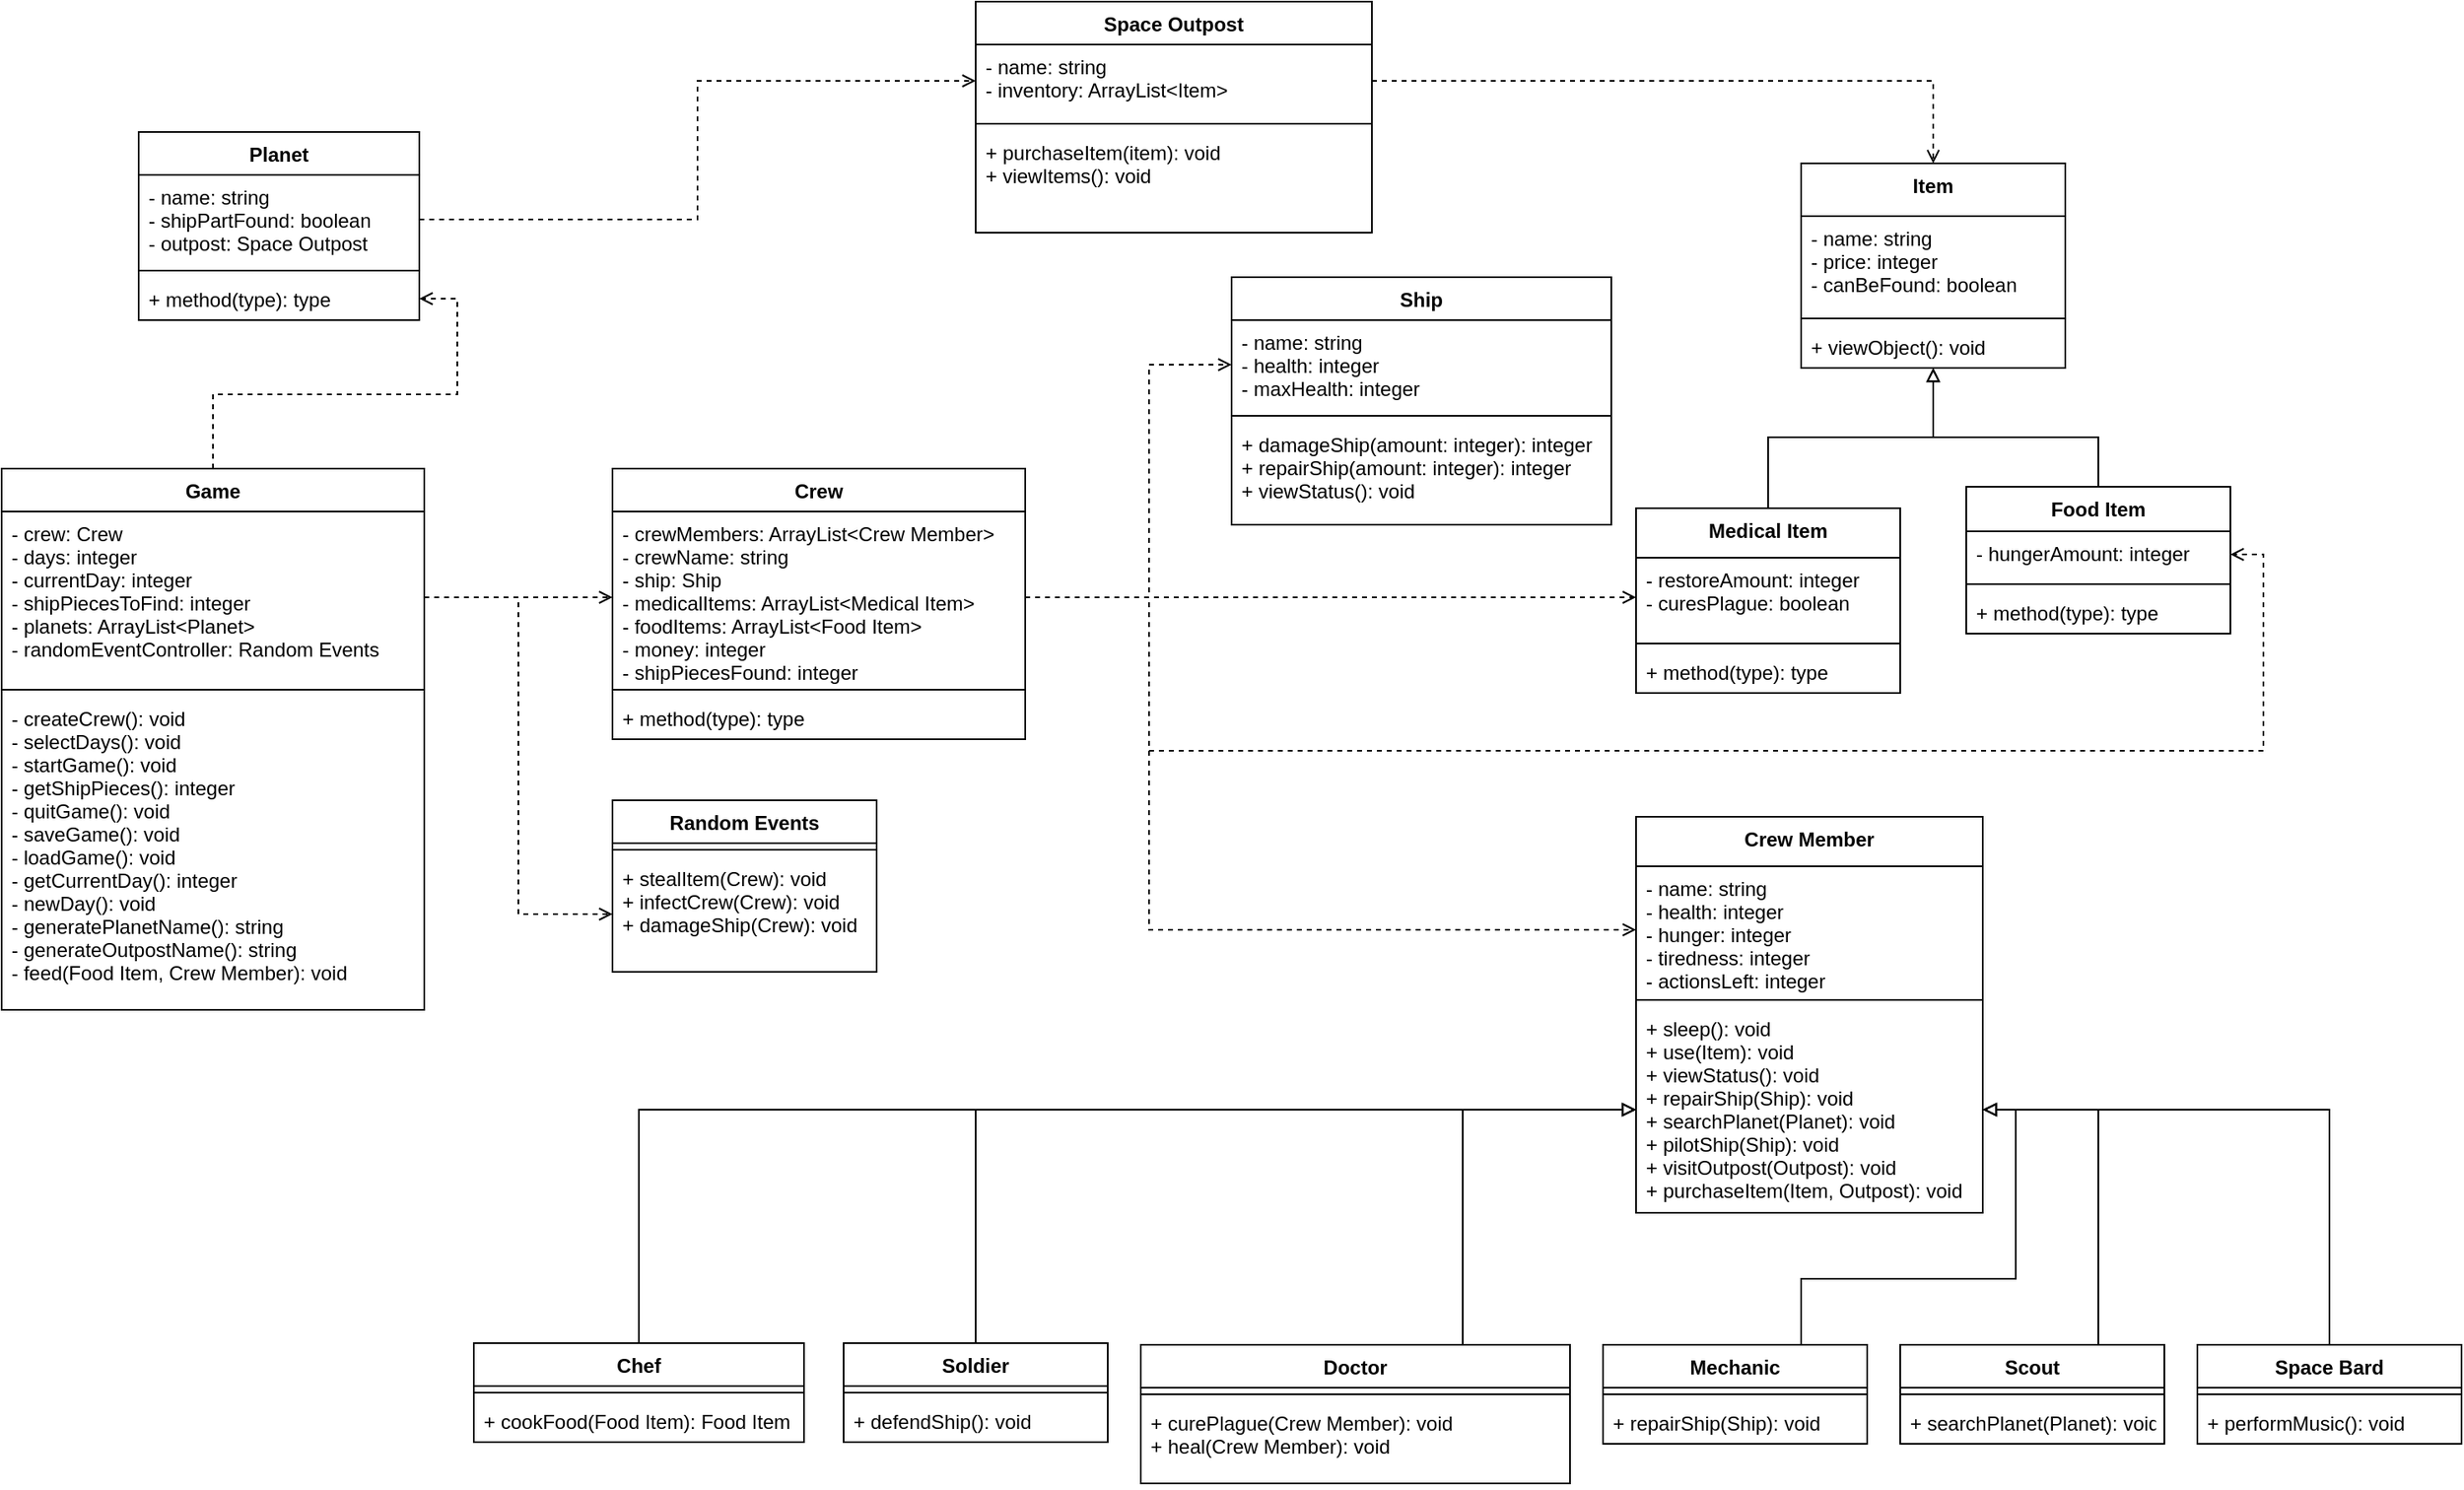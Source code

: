 <mxfile version="10.6.3" type="device"><diagram id="2StR9h0MRBMjdMoF_iBQ" name="Page-1"><mxGraphModel dx="2221" dy="764" grid="1" gridSize="10" guides="1" tooltips="1" connect="1" arrows="1" fold="1" page="1" pageScale="1" pageWidth="827" pageHeight="1169" math="0" shadow="0"><root><mxCell id="0"/><mxCell id="1" parent="0"/><mxCell id="E8ebbkXCCSyr-6D92Bhc-1" value="Crew Member&#10;" style="swimlane;fontStyle=1;align=center;verticalAlign=top;childLayout=stackLayout;horizontal=1;startSize=30;horizontalStack=0;resizeParent=1;resizeParentMax=0;resizeLast=0;collapsible=1;marginBottom=0;" parent="1" vertex="1"><mxGeometry x="255" y="605" width="210" height="240" as="geometry"><mxRectangle x="120" y="79" width="190" height="43" as="alternateBounds"/></mxGeometry></mxCell><mxCell id="E8ebbkXCCSyr-6D92Bhc-2" value="- name: string&#10;- health: integer&#10;- hunger: integer&#10;- tiredness: integer&#10;- actionsLeft: integer" style="text;strokeColor=none;fillColor=none;align=left;verticalAlign=top;spacingLeft=4;spacingRight=4;overflow=hidden;rotatable=0;points=[[0,0.5],[1,0.5]];portConstraint=eastwest;" parent="E8ebbkXCCSyr-6D92Bhc-1" vertex="1"><mxGeometry y="30" width="210" height="77" as="geometry"/></mxCell><mxCell id="E8ebbkXCCSyr-6D92Bhc-3" value="" style="line;strokeWidth=1;fillColor=none;align=left;verticalAlign=middle;spacingTop=-1;spacingLeft=3;spacingRight=3;rotatable=0;labelPosition=right;points=[];portConstraint=eastwest;" parent="E8ebbkXCCSyr-6D92Bhc-1" vertex="1"><mxGeometry y="107" width="210" height="8" as="geometry"/></mxCell><mxCell id="E8ebbkXCCSyr-6D92Bhc-4" value="+ sleep(): void&#10;+ use(Item): void&#10;+ viewStatus(): void&#10;+ repairShip(Ship): void&#10;+ searchPlanet(Planet): void&#10;+ pilotShip(Ship): void&#10;+ visitOutpost(Outpost): void&#10;+ purchaseItem(Item, Outpost): void" style="text;strokeColor=none;fillColor=none;align=left;verticalAlign=top;spacingLeft=4;spacingRight=4;overflow=hidden;rotatable=0;points=[[0,0.5],[1,0.5]];portConstraint=eastwest;" parent="E8ebbkXCCSyr-6D92Bhc-1" vertex="1"><mxGeometry y="115" width="210" height="125" as="geometry"/></mxCell><mxCell id="BgMwIDHFFQv-ilTuWkHt-13" style="edgeStyle=orthogonalEdgeStyle;rounded=0;orthogonalLoop=1;jettySize=auto;html=1;exitX=0.5;exitY=0;exitDx=0;exitDy=0;entryX=0.5;entryY=1;entryDx=0;entryDy=0;endArrow=block;endFill=0;" parent="1" source="BgMwIDHFFQv-ilTuWkHt-1" target="BgMwIDHFFQv-ilTuWkHt-9" edge="1"><mxGeometry relative="1" as="geometry"><Array as="points"><mxPoint x="335" y="375"/><mxPoint x="435" y="375"/></Array></mxGeometry></mxCell><mxCell id="BgMwIDHFFQv-ilTuWkHt-1" value="Medical Item&#10;" style="swimlane;fontStyle=1;align=center;verticalAlign=top;childLayout=stackLayout;horizontal=1;startSize=30;horizontalStack=0;resizeParent=1;resizeParentMax=0;resizeLast=0;collapsible=1;marginBottom=0;" parent="1" vertex="1"><mxGeometry x="255" y="418" width="160" height="112" as="geometry"/></mxCell><mxCell id="BgMwIDHFFQv-ilTuWkHt-2" value="- restoreAmount: integer&#10;- curesPlague: boolean&#10;" style="text;strokeColor=none;fillColor=none;align=left;verticalAlign=top;spacingLeft=4;spacingRight=4;overflow=hidden;rotatable=0;points=[[0,0.5],[1,0.5]];portConstraint=eastwest;" parent="BgMwIDHFFQv-ilTuWkHt-1" vertex="1"><mxGeometry y="30" width="160" height="48" as="geometry"/></mxCell><mxCell id="BgMwIDHFFQv-ilTuWkHt-3" value="" style="line;strokeWidth=1;fillColor=none;align=left;verticalAlign=middle;spacingTop=-1;spacingLeft=3;spacingRight=3;rotatable=0;labelPosition=right;points=[];portConstraint=eastwest;" parent="BgMwIDHFFQv-ilTuWkHt-1" vertex="1"><mxGeometry y="78" width="160" height="8" as="geometry"/></mxCell><mxCell id="BgMwIDHFFQv-ilTuWkHt-4" value="+ method(type): type" style="text;strokeColor=none;fillColor=none;align=left;verticalAlign=top;spacingLeft=4;spacingRight=4;overflow=hidden;rotatable=0;points=[[0,0.5],[1,0.5]];portConstraint=eastwest;" parent="BgMwIDHFFQv-ilTuWkHt-1" vertex="1"><mxGeometry y="86" width="160" height="26" as="geometry"/></mxCell><mxCell id="BgMwIDHFFQv-ilTuWkHt-14" style="edgeStyle=orthogonalEdgeStyle;rounded=0;orthogonalLoop=1;jettySize=auto;html=1;exitX=0.5;exitY=0;exitDx=0;exitDy=0;entryX=0.5;entryY=1;entryDx=0;entryDy=0;endArrow=block;endFill=0;" parent="1" source="BgMwIDHFFQv-ilTuWkHt-5" target="BgMwIDHFFQv-ilTuWkHt-9" edge="1"><mxGeometry relative="1" as="geometry"><Array as="points"><mxPoint x="535" y="375"/><mxPoint x="435" y="375"/></Array></mxGeometry></mxCell><mxCell id="BgMwIDHFFQv-ilTuWkHt-5" value="Food Item&#10;" style="swimlane;fontStyle=1;align=center;verticalAlign=top;childLayout=stackLayout;horizontal=1;startSize=27;horizontalStack=0;resizeParent=1;resizeParentMax=0;resizeLast=0;collapsible=1;marginBottom=0;" parent="1" vertex="1"><mxGeometry x="455" y="405" width="160" height="89" as="geometry"/></mxCell><mxCell id="BgMwIDHFFQv-ilTuWkHt-6" value="- hungerAmount: integer&#10;" style="text;strokeColor=none;fillColor=none;align=left;verticalAlign=top;spacingLeft=4;spacingRight=4;overflow=hidden;rotatable=0;points=[[0,0.5],[1,0.5]];portConstraint=eastwest;" parent="BgMwIDHFFQv-ilTuWkHt-5" vertex="1"><mxGeometry y="27" width="160" height="28" as="geometry"/></mxCell><mxCell id="BgMwIDHFFQv-ilTuWkHt-7" value="" style="line;strokeWidth=1;fillColor=none;align=left;verticalAlign=middle;spacingTop=-1;spacingLeft=3;spacingRight=3;rotatable=0;labelPosition=right;points=[];portConstraint=eastwest;" parent="BgMwIDHFFQv-ilTuWkHt-5" vertex="1"><mxGeometry y="55" width="160" height="8" as="geometry"/></mxCell><mxCell id="BgMwIDHFFQv-ilTuWkHt-8" value="+ method(type): type" style="text;strokeColor=none;fillColor=none;align=left;verticalAlign=top;spacingLeft=4;spacingRight=4;overflow=hidden;rotatable=0;points=[[0,0.5],[1,0.5]];portConstraint=eastwest;" parent="BgMwIDHFFQv-ilTuWkHt-5" vertex="1"><mxGeometry y="63" width="160" height="26" as="geometry"/></mxCell><mxCell id="BgMwIDHFFQv-ilTuWkHt-9" value="Item&#10;" style="swimlane;fontStyle=1;align=center;verticalAlign=top;childLayout=stackLayout;horizontal=1;startSize=32;horizontalStack=0;resizeParent=1;resizeParentMax=0;resizeLast=0;collapsible=1;marginBottom=0;" parent="1" vertex="1"><mxGeometry x="355" y="209" width="160" height="124" as="geometry"/></mxCell><mxCell id="BgMwIDHFFQv-ilTuWkHt-10" value="- name: string&#10;- price: integer&#10;- canBeFound: boolean" style="text;strokeColor=none;fillColor=none;align=left;verticalAlign=top;spacingLeft=4;spacingRight=4;overflow=hidden;rotatable=0;points=[[0,0.5],[1,0.5]];portConstraint=eastwest;" parent="BgMwIDHFFQv-ilTuWkHt-9" vertex="1"><mxGeometry y="32" width="160" height="58" as="geometry"/></mxCell><mxCell id="BgMwIDHFFQv-ilTuWkHt-11" value="" style="line;strokeWidth=1;fillColor=none;align=left;verticalAlign=middle;spacingTop=-1;spacingLeft=3;spacingRight=3;rotatable=0;labelPosition=right;points=[];portConstraint=eastwest;" parent="BgMwIDHFFQv-ilTuWkHt-9" vertex="1"><mxGeometry y="90" width="160" height="8" as="geometry"/></mxCell><mxCell id="BgMwIDHFFQv-ilTuWkHt-12" value="+ viewObject(): void" style="text;strokeColor=none;fillColor=none;align=left;verticalAlign=top;spacingLeft=4;spacingRight=4;overflow=hidden;rotatable=0;points=[[0,0.5],[1,0.5]];portConstraint=eastwest;" parent="BgMwIDHFFQv-ilTuWkHt-9" vertex="1"><mxGeometry y="98" width="160" height="26" as="geometry"/></mxCell><mxCell id="SayX3K-5j_WxYkJ4BkGJ-2" value="Crew&#10;" style="swimlane;fontStyle=1;align=center;verticalAlign=top;childLayout=stackLayout;horizontal=1;startSize=26;horizontalStack=0;resizeParent=1;resizeParentMax=0;resizeLast=0;collapsible=1;marginBottom=0;" parent="1" vertex="1"><mxGeometry x="-365" y="394" width="250" height="164" as="geometry"/></mxCell><mxCell id="SayX3K-5j_WxYkJ4BkGJ-3" value="- crewMembers: ArrayList&lt;Crew Member&gt;&#10;- crewName: string&#10;- ship: Ship&#10;- medicalItems: ArrayList&lt;Medical Item&gt;&#10;- foodItems: ArrayList&lt;Food Item&gt;&#10;- money: integer&#10;- shipPiecesFound: integer&#10;" style="text;strokeColor=none;fillColor=none;align=left;verticalAlign=top;spacingLeft=4;spacingRight=4;overflow=hidden;rotatable=0;points=[[0,0.5],[1,0.5]];portConstraint=eastwest;" parent="SayX3K-5j_WxYkJ4BkGJ-2" vertex="1"><mxGeometry y="26" width="250" height="104" as="geometry"/></mxCell><mxCell id="SayX3K-5j_WxYkJ4BkGJ-4" value="" style="line;strokeWidth=1;fillColor=none;align=left;verticalAlign=middle;spacingTop=-1;spacingLeft=3;spacingRight=3;rotatable=0;labelPosition=right;points=[];portConstraint=eastwest;" parent="SayX3K-5j_WxYkJ4BkGJ-2" vertex="1"><mxGeometry y="130" width="250" height="8" as="geometry"/></mxCell><mxCell id="SayX3K-5j_WxYkJ4BkGJ-5" value="+ method(type): type" style="text;strokeColor=none;fillColor=none;align=left;verticalAlign=top;spacingLeft=4;spacingRight=4;overflow=hidden;rotatable=0;points=[[0,0.5],[1,0.5]];portConstraint=eastwest;" parent="SayX3K-5j_WxYkJ4BkGJ-2" vertex="1"><mxGeometry y="138" width="250" height="26" as="geometry"/></mxCell><mxCell id="SayX3K-5j_WxYkJ4BkGJ-14" value="Random Events" style="swimlane;fontStyle=1;align=center;verticalAlign=top;childLayout=stackLayout;horizontal=1;startSize=26;horizontalStack=0;resizeParent=1;resizeParentMax=0;resizeLast=0;collapsible=1;marginBottom=0;" parent="1" vertex="1"><mxGeometry x="-365" y="595" width="160" height="104" as="geometry"/></mxCell><mxCell id="SayX3K-5j_WxYkJ4BkGJ-16" value="" style="line;strokeWidth=1;fillColor=none;align=left;verticalAlign=middle;spacingTop=-1;spacingLeft=3;spacingRight=3;rotatable=0;labelPosition=right;points=[];portConstraint=eastwest;" parent="SayX3K-5j_WxYkJ4BkGJ-14" vertex="1"><mxGeometry y="26" width="160" height="8" as="geometry"/></mxCell><mxCell id="SayX3K-5j_WxYkJ4BkGJ-17" value="+ stealItem(Crew): void&#10;+ infectCrew(Crew): void&#10;+ damageShip(Crew): void" style="text;strokeColor=none;fillColor=none;align=left;verticalAlign=top;spacingLeft=4;spacingRight=4;overflow=hidden;rotatable=0;points=[[0,0.5],[1,0.5]];portConstraint=eastwest;" parent="SayX3K-5j_WxYkJ4BkGJ-14" vertex="1"><mxGeometry y="34" width="160" height="70" as="geometry"/></mxCell><mxCell id="SayX3K-5j_WxYkJ4BkGJ-19" value="Planet" style="swimlane;fontStyle=1;align=center;verticalAlign=top;childLayout=stackLayout;horizontal=1;startSize=26;horizontalStack=0;resizeParent=1;resizeParentMax=0;resizeLast=0;collapsible=1;marginBottom=0;" parent="1" vertex="1"><mxGeometry x="-652" y="190" width="170" height="114" as="geometry"/></mxCell><mxCell id="SayX3K-5j_WxYkJ4BkGJ-20" value="- name: string&#10;- shipPartFound: boolean&#10;- outpost: Space Outpost" style="text;strokeColor=none;fillColor=none;align=left;verticalAlign=top;spacingLeft=4;spacingRight=4;overflow=hidden;rotatable=0;points=[[0,0.5],[1,0.5]];portConstraint=eastwest;" parent="SayX3K-5j_WxYkJ4BkGJ-19" vertex="1"><mxGeometry y="26" width="170" height="54" as="geometry"/></mxCell><mxCell id="SayX3K-5j_WxYkJ4BkGJ-21" value="" style="line;strokeWidth=1;fillColor=none;align=left;verticalAlign=middle;spacingTop=-1;spacingLeft=3;spacingRight=3;rotatable=0;labelPosition=right;points=[];portConstraint=eastwest;" parent="SayX3K-5j_WxYkJ4BkGJ-19" vertex="1"><mxGeometry y="80" width="170" height="8" as="geometry"/></mxCell><mxCell id="SayX3K-5j_WxYkJ4BkGJ-22" value="+ method(type): type" style="text;strokeColor=none;fillColor=none;align=left;verticalAlign=top;spacingLeft=4;spacingRight=4;overflow=hidden;rotatable=0;points=[[0,0.5],[1,0.5]];portConstraint=eastwest;" parent="SayX3K-5j_WxYkJ4BkGJ-19" vertex="1"><mxGeometry y="88" width="170" height="26" as="geometry"/></mxCell><mxCell id="SayX3K-5j_WxYkJ4BkGJ-38" style="edgeStyle=orthogonalEdgeStyle;rounded=0;orthogonalLoop=1;jettySize=auto;html=1;exitX=0.5;exitY=0;exitDx=0;exitDy=0;entryX=1;entryY=0.5;entryDx=0;entryDy=0;dashed=1;endArrow=open;endFill=0;" parent="1" source="SayX3K-5j_WxYkJ4BkGJ-23" target="SayX3K-5j_WxYkJ4BkGJ-22" edge="1"><mxGeometry relative="1" as="geometry"/></mxCell><mxCell id="SayX3K-5j_WxYkJ4BkGJ-23" value="Game" style="swimlane;fontStyle=1;align=center;verticalAlign=top;childLayout=stackLayout;horizontal=1;startSize=26;horizontalStack=0;resizeParent=1;resizeParentMax=0;resizeLast=0;collapsible=1;marginBottom=0;" parent="1" vertex="1"><mxGeometry x="-735" y="394" width="256" height="328" as="geometry"/></mxCell><mxCell id="SayX3K-5j_WxYkJ4BkGJ-24" value="- crew: Crew&#10;- days: integer&#10;- currentDay: integer&#10;- shipPiecesToFind: integer&#10;- planets: ArrayList&lt;Planet&gt;&#10;- randomEventController: Random Events" style="text;strokeColor=none;fillColor=none;align=left;verticalAlign=top;spacingLeft=4;spacingRight=4;overflow=hidden;rotatable=0;points=[[0,0.5],[1,0.5]];portConstraint=eastwest;" parent="SayX3K-5j_WxYkJ4BkGJ-23" vertex="1"><mxGeometry y="26" width="256" height="104" as="geometry"/></mxCell><mxCell id="SayX3K-5j_WxYkJ4BkGJ-25" value="" style="line;strokeWidth=1;fillColor=none;align=left;verticalAlign=middle;spacingTop=-1;spacingLeft=3;spacingRight=3;rotatable=0;labelPosition=right;points=[];portConstraint=eastwest;" parent="SayX3K-5j_WxYkJ4BkGJ-23" vertex="1"><mxGeometry y="130" width="256" height="8" as="geometry"/></mxCell><mxCell id="SayX3K-5j_WxYkJ4BkGJ-26" value="- createCrew(): void&#10;- selectDays(): void&#10;- startGame(): void&#10;- getShipPieces(): integer&#10;- quitGame(): void&#10;- saveGame(): void&#10;- loadGame(): void&#10;- getCurrentDay(): integer&#10;- newDay(): void&#10;- generatePlanetName(): string&#10;- generateOutpostName(): string&#10;- feed(Food Item, Crew Member): void" style="text;strokeColor=none;fillColor=none;align=left;verticalAlign=top;spacingLeft=4;spacingRight=4;overflow=hidden;rotatable=0;points=[[0,0.5],[1,0.5]];portConstraint=eastwest;" parent="SayX3K-5j_WxYkJ4BkGJ-23" vertex="1"><mxGeometry y="138" width="256" height="190" as="geometry"/></mxCell><mxCell id="SayX3K-5j_WxYkJ4BkGJ-27" style="edgeStyle=orthogonalEdgeStyle;rounded=0;orthogonalLoop=1;jettySize=auto;html=1;exitX=1;exitY=0.5;exitDx=0;exitDy=0;dashed=1;endArrow=open;endFill=0;" parent="1" source="SayX3K-5j_WxYkJ4BkGJ-24" target="SayX3K-5j_WxYkJ4BkGJ-3" edge="1"><mxGeometry relative="1" as="geometry"/></mxCell><mxCell id="SayX3K-5j_WxYkJ4BkGJ-29" value="Space Outpost" style="swimlane;fontStyle=1;align=center;verticalAlign=top;childLayout=stackLayout;horizontal=1;startSize=26;horizontalStack=0;resizeParent=1;resizeParentMax=0;resizeLast=0;collapsible=1;marginBottom=0;" parent="1" vertex="1"><mxGeometry x="-145" y="111" width="240" height="140" as="geometry"/></mxCell><mxCell id="SayX3K-5j_WxYkJ4BkGJ-30" value="- name: string&#10;- inventory: ArrayList&lt;Item&gt;&#10;" style="text;strokeColor=none;fillColor=none;align=left;verticalAlign=top;spacingLeft=4;spacingRight=4;overflow=hidden;rotatable=0;points=[[0,0.5],[1,0.5]];portConstraint=eastwest;" parent="SayX3K-5j_WxYkJ4BkGJ-29" vertex="1"><mxGeometry y="26" width="240" height="44" as="geometry"/></mxCell><mxCell id="SayX3K-5j_WxYkJ4BkGJ-31" value="" style="line;strokeWidth=1;fillColor=none;align=left;verticalAlign=middle;spacingTop=-1;spacingLeft=3;spacingRight=3;rotatable=0;labelPosition=right;points=[];portConstraint=eastwest;" parent="SayX3K-5j_WxYkJ4BkGJ-29" vertex="1"><mxGeometry y="70" width="240" height="8" as="geometry"/></mxCell><mxCell id="SayX3K-5j_WxYkJ4BkGJ-32" value="+ purchaseItem(item): void&#10;+ viewItems(): void&#10;" style="text;strokeColor=none;fillColor=none;align=left;verticalAlign=top;spacingLeft=4;spacingRight=4;overflow=hidden;rotatable=0;points=[[0,0.5],[1,0.5]];portConstraint=eastwest;" parent="SayX3K-5j_WxYkJ4BkGJ-29" vertex="1"><mxGeometry y="78" width="240" height="62" as="geometry"/></mxCell><mxCell id="SayX3K-5j_WxYkJ4BkGJ-33" style="edgeStyle=orthogonalEdgeStyle;rounded=0;orthogonalLoop=1;jettySize=auto;html=1;exitX=1;exitY=0.5;exitDx=0;exitDy=0;entryX=0.5;entryY=0;entryDx=0;entryDy=0;dashed=1;endArrow=open;endFill=0;" parent="1" source="SayX3K-5j_WxYkJ4BkGJ-30" target="BgMwIDHFFQv-ilTuWkHt-9" edge="1"><mxGeometry relative="1" as="geometry"/></mxCell><mxCell id="SayX3K-5j_WxYkJ4BkGJ-40" style="edgeStyle=orthogonalEdgeStyle;rounded=0;orthogonalLoop=1;jettySize=auto;html=1;exitX=1;exitY=0.5;exitDx=0;exitDy=0;entryX=0;entryY=0.5;entryDx=0;entryDy=0;dashed=1;endArrow=open;endFill=0;" parent="1" source="SayX3K-5j_WxYkJ4BkGJ-3" target="BgMwIDHFFQv-ilTuWkHt-2" edge="1"><mxGeometry relative="1" as="geometry"/></mxCell><mxCell id="SayX3K-5j_WxYkJ4BkGJ-46" style="edgeStyle=orthogonalEdgeStyle;rounded=0;orthogonalLoop=1;jettySize=auto;html=1;exitX=1;exitY=0.5;exitDx=0;exitDy=0;entryX=1;entryY=0.5;entryDx=0;entryDy=0;dashed=1;endArrow=open;endFill=0;" parent="1" source="SayX3K-5j_WxYkJ4BkGJ-3" target="BgMwIDHFFQv-ilTuWkHt-6" edge="1"><mxGeometry relative="1" as="geometry"><Array as="points"><mxPoint x="-40" y="472"/><mxPoint x="-40" y="565"/><mxPoint x="635" y="565"/><mxPoint x="635" y="446"/></Array></mxGeometry></mxCell><mxCell id="SayX3K-5j_WxYkJ4BkGJ-50" style="edgeStyle=orthogonalEdgeStyle;rounded=0;orthogonalLoop=1;jettySize=auto;html=1;exitX=1;exitY=0.5;exitDx=0;exitDy=0;entryX=0;entryY=0.5;entryDx=0;entryDy=0;dashed=1;endArrow=open;endFill=0;" parent="1" source="SayX3K-5j_WxYkJ4BkGJ-3" target="E8ebbkXCCSyr-6D92Bhc-2" edge="1"><mxGeometry relative="1" as="geometry"><Array as="points"><mxPoint x="-40" y="472"/><mxPoint x="-40" y="674"/></Array></mxGeometry></mxCell><mxCell id="SayX3K-5j_WxYkJ4BkGJ-84" style="edgeStyle=orthogonalEdgeStyle;rounded=0;orthogonalLoop=1;jettySize=auto;html=1;exitX=0.75;exitY=0;exitDx=0;exitDy=0;entryX=0;entryY=0.5;entryDx=0;entryDy=0;endArrow=block;endFill=0;" parent="1" source="SayX3K-5j_WxYkJ4BkGJ-51" target="E8ebbkXCCSyr-6D92Bhc-4" edge="1"><mxGeometry relative="1" as="geometry"/></mxCell><mxCell id="SayX3K-5j_WxYkJ4BkGJ-51" value="Doctor" style="swimlane;fontStyle=1;align=center;verticalAlign=top;childLayout=stackLayout;horizontal=1;startSize=26;horizontalStack=0;resizeParent=1;resizeParentMax=0;resizeLast=0;collapsible=1;marginBottom=0;" parent="1" vertex="1"><mxGeometry x="-45" y="925" width="260" height="84" as="geometry"/></mxCell><mxCell id="SayX3K-5j_WxYkJ4BkGJ-53" value="" style="line;strokeWidth=1;fillColor=none;align=left;verticalAlign=middle;spacingTop=-1;spacingLeft=3;spacingRight=3;rotatable=0;labelPosition=right;points=[];portConstraint=eastwest;" parent="SayX3K-5j_WxYkJ4BkGJ-51" vertex="1"><mxGeometry y="26" width="260" height="8" as="geometry"/></mxCell><mxCell id="SayX3K-5j_WxYkJ4BkGJ-54" value="+ curePlague(Crew Member): void&#10;+ heal(Crew Member): void&#10;" style="text;strokeColor=none;fillColor=none;align=left;verticalAlign=top;spacingLeft=4;spacingRight=4;overflow=hidden;rotatable=0;points=[[0,0.5],[1,0.5]];portConstraint=eastwest;" parent="SayX3K-5j_WxYkJ4BkGJ-51" vertex="1"><mxGeometry y="34" width="260" height="50" as="geometry"/></mxCell><mxCell id="SayX3K-5j_WxYkJ4BkGJ-83" style="edgeStyle=orthogonalEdgeStyle;rounded=0;orthogonalLoop=1;jettySize=auto;html=1;exitX=0.75;exitY=0;exitDx=0;exitDy=0;entryX=1;entryY=0.5;entryDx=0;entryDy=0;endArrow=block;endFill=0;" parent="1" source="SayX3K-5j_WxYkJ4BkGJ-55" target="E8ebbkXCCSyr-6D92Bhc-4" edge="1"><mxGeometry relative="1" as="geometry"/></mxCell><mxCell id="SayX3K-5j_WxYkJ4BkGJ-55" value="Mechanic" style="swimlane;fontStyle=1;align=center;verticalAlign=top;childLayout=stackLayout;horizontal=1;startSize=26;horizontalStack=0;resizeParent=1;resizeParentMax=0;resizeLast=0;collapsible=1;marginBottom=0;" parent="1" vertex="1"><mxGeometry x="235" y="925" width="160" height="60" as="geometry"/></mxCell><mxCell id="SayX3K-5j_WxYkJ4BkGJ-57" value="" style="line;strokeWidth=1;fillColor=none;align=left;verticalAlign=middle;spacingTop=-1;spacingLeft=3;spacingRight=3;rotatable=0;labelPosition=right;points=[];portConstraint=eastwest;" parent="SayX3K-5j_WxYkJ4BkGJ-55" vertex="1"><mxGeometry y="26" width="160" height="8" as="geometry"/></mxCell><mxCell id="SayX3K-5j_WxYkJ4BkGJ-58" value="+ repairShip(Ship): void" style="text;strokeColor=none;fillColor=none;align=left;verticalAlign=top;spacingLeft=4;spacingRight=4;overflow=hidden;rotatable=0;points=[[0,0.5],[1,0.5]];portConstraint=eastwest;" parent="SayX3K-5j_WxYkJ4BkGJ-55" vertex="1"><mxGeometry y="34" width="160" height="26" as="geometry"/></mxCell><mxCell id="SayX3K-5j_WxYkJ4BkGJ-82" style="edgeStyle=orthogonalEdgeStyle;rounded=0;orthogonalLoop=1;jettySize=auto;html=1;exitX=0.75;exitY=0;exitDx=0;exitDy=0;entryX=1;entryY=0.5;entryDx=0;entryDy=0;endArrow=block;endFill=0;" parent="1" source="SayX3K-5j_WxYkJ4BkGJ-59" target="E8ebbkXCCSyr-6D92Bhc-4" edge="1"><mxGeometry relative="1" as="geometry"/></mxCell><mxCell id="SayX3K-5j_WxYkJ4BkGJ-59" value="Scout" style="swimlane;fontStyle=1;align=center;verticalAlign=top;childLayout=stackLayout;horizontal=1;startSize=26;horizontalStack=0;resizeParent=1;resizeParentMax=0;resizeLast=0;collapsible=1;marginBottom=0;" parent="1" vertex="1"><mxGeometry x="415" y="925" width="160" height="60" as="geometry"/></mxCell><mxCell id="SayX3K-5j_WxYkJ4BkGJ-61" value="" style="line;strokeWidth=1;fillColor=none;align=left;verticalAlign=middle;spacingTop=-1;spacingLeft=3;spacingRight=3;rotatable=0;labelPosition=right;points=[];portConstraint=eastwest;" parent="SayX3K-5j_WxYkJ4BkGJ-59" vertex="1"><mxGeometry y="26" width="160" height="8" as="geometry"/></mxCell><mxCell id="SayX3K-5j_WxYkJ4BkGJ-62" value="+ searchPlanet(Planet): void" style="text;strokeColor=none;fillColor=none;align=left;verticalAlign=top;spacingLeft=4;spacingRight=4;overflow=hidden;rotatable=0;points=[[0,0.5],[1,0.5]];portConstraint=eastwest;" parent="SayX3K-5j_WxYkJ4BkGJ-59" vertex="1"><mxGeometry y="34" width="160" height="26" as="geometry"/></mxCell><mxCell id="SayX3K-5j_WxYkJ4BkGJ-80" style="edgeStyle=orthogonalEdgeStyle;rounded=0;orthogonalLoop=1;jettySize=auto;html=1;exitX=0.5;exitY=0;exitDx=0;exitDy=0;entryX=1;entryY=0.5;entryDx=0;entryDy=0;endArrow=block;endFill=0;" parent="1" source="SayX3K-5j_WxYkJ4BkGJ-63" target="E8ebbkXCCSyr-6D92Bhc-4" edge="1"><mxGeometry relative="1" as="geometry"/></mxCell><mxCell id="SayX3K-5j_WxYkJ4BkGJ-63" value="Space Bard" style="swimlane;fontStyle=1;align=center;verticalAlign=top;childLayout=stackLayout;horizontal=1;startSize=26;horizontalStack=0;resizeParent=1;resizeParentMax=0;resizeLast=0;collapsible=1;marginBottom=0;" parent="1" vertex="1"><mxGeometry x="595" y="925" width="160" height="60" as="geometry"/></mxCell><mxCell id="SayX3K-5j_WxYkJ4BkGJ-65" value="" style="line;strokeWidth=1;fillColor=none;align=left;verticalAlign=middle;spacingTop=-1;spacingLeft=3;spacingRight=3;rotatable=0;labelPosition=right;points=[];portConstraint=eastwest;" parent="SayX3K-5j_WxYkJ4BkGJ-63" vertex="1"><mxGeometry y="26" width="160" height="8" as="geometry"/></mxCell><mxCell id="SayX3K-5j_WxYkJ4BkGJ-66" value="+ performMusic(): void" style="text;strokeColor=none;fillColor=none;align=left;verticalAlign=top;spacingLeft=4;spacingRight=4;overflow=hidden;rotatable=0;points=[[0,0.5],[1,0.5]];portConstraint=eastwest;" parent="SayX3K-5j_WxYkJ4BkGJ-63" vertex="1"><mxGeometry y="34" width="160" height="26" as="geometry"/></mxCell><mxCell id="SayX3K-5j_WxYkJ4BkGJ-85" style="edgeStyle=orthogonalEdgeStyle;rounded=0;orthogonalLoop=1;jettySize=auto;html=1;exitX=0.5;exitY=0;exitDx=0;exitDy=0;entryX=0;entryY=0.5;entryDx=0;entryDy=0;endArrow=block;endFill=0;" parent="1" source="SayX3K-5j_WxYkJ4BkGJ-67" target="E8ebbkXCCSyr-6D92Bhc-4" edge="1"><mxGeometry relative="1" as="geometry"/></mxCell><mxCell id="SayX3K-5j_WxYkJ4BkGJ-67" value="Soldier" style="swimlane;fontStyle=1;align=center;verticalAlign=top;childLayout=stackLayout;horizontal=1;startSize=26;horizontalStack=0;resizeParent=1;resizeParentMax=0;resizeLast=0;collapsible=1;marginBottom=0;" parent="1" vertex="1"><mxGeometry x="-225" y="924" width="160" height="60" as="geometry"/></mxCell><mxCell id="SayX3K-5j_WxYkJ4BkGJ-69" value="" style="line;strokeWidth=1;fillColor=none;align=left;verticalAlign=middle;spacingTop=-1;spacingLeft=3;spacingRight=3;rotatable=0;labelPosition=right;points=[];portConstraint=eastwest;" parent="SayX3K-5j_WxYkJ4BkGJ-67" vertex="1"><mxGeometry y="26" width="160" height="8" as="geometry"/></mxCell><mxCell id="SayX3K-5j_WxYkJ4BkGJ-70" value="+ defendShip(): void" style="text;strokeColor=none;fillColor=none;align=left;verticalAlign=top;spacingLeft=4;spacingRight=4;overflow=hidden;rotatable=0;points=[[0,0.5],[1,0.5]];portConstraint=eastwest;" parent="SayX3K-5j_WxYkJ4BkGJ-67" vertex="1"><mxGeometry y="34" width="160" height="26" as="geometry"/></mxCell><mxCell id="SayX3K-5j_WxYkJ4BkGJ-86" style="edgeStyle=orthogonalEdgeStyle;rounded=0;orthogonalLoop=1;jettySize=auto;html=1;exitX=0.5;exitY=0;exitDx=0;exitDy=0;endArrow=block;endFill=0;" parent="1" source="SayX3K-5j_WxYkJ4BkGJ-71" target="E8ebbkXCCSyr-6D92Bhc-4" edge="1"><mxGeometry relative="1" as="geometry"/></mxCell><mxCell id="SayX3K-5j_WxYkJ4BkGJ-71" value="Chef" style="swimlane;fontStyle=1;align=center;verticalAlign=top;childLayout=stackLayout;horizontal=1;startSize=26;horizontalStack=0;resizeParent=1;resizeParentMax=0;resizeLast=0;collapsible=1;marginBottom=0;" parent="1" vertex="1"><mxGeometry x="-449" y="924" width="200" height="60" as="geometry"/></mxCell><mxCell id="SayX3K-5j_WxYkJ4BkGJ-73" value="" style="line;strokeWidth=1;fillColor=none;align=left;verticalAlign=middle;spacingTop=-1;spacingLeft=3;spacingRight=3;rotatable=0;labelPosition=right;points=[];portConstraint=eastwest;" parent="SayX3K-5j_WxYkJ4BkGJ-71" vertex="1"><mxGeometry y="26" width="200" height="8" as="geometry"/></mxCell><mxCell id="SayX3K-5j_WxYkJ4BkGJ-74" value="+ cookFood(Food Item): Food Item" style="text;strokeColor=none;fillColor=none;align=left;verticalAlign=top;spacingLeft=4;spacingRight=4;overflow=hidden;rotatable=0;points=[[0,0.5],[1,0.5]];portConstraint=eastwest;" parent="SayX3K-5j_WxYkJ4BkGJ-71" vertex="1"><mxGeometry y="34" width="200" height="26" as="geometry"/></mxCell><mxCell id="sjdyFODy6uXdw30f4isy-1" style="edgeStyle=orthogonalEdgeStyle;rounded=0;orthogonalLoop=1;jettySize=auto;html=1;exitX=1;exitY=0.5;exitDx=0;exitDy=0;entryX=0;entryY=0.5;entryDx=0;entryDy=0;dashed=1;endArrow=open;endFill=0;" parent="1" source="SayX3K-5j_WxYkJ4BkGJ-24" target="SayX3K-5j_WxYkJ4BkGJ-17" edge="1"><mxGeometry relative="1" as="geometry"/></mxCell><mxCell id="rsCxbs-20ciDrpqkmLXN-1" style="edgeStyle=orthogonalEdgeStyle;rounded=0;orthogonalLoop=1;jettySize=auto;html=1;exitX=1;exitY=0.5;exitDx=0;exitDy=0;entryX=0;entryY=0.5;entryDx=0;entryDy=0;endArrow=open;endFill=0;dashed=1;" parent="1" source="SayX3K-5j_WxYkJ4BkGJ-20" target="SayX3K-5j_WxYkJ4BkGJ-30" edge="1"><mxGeometry relative="1" as="geometry"/></mxCell><mxCell id="yfP8348_4XCmsD9BSv23-1" value="Ship" style="swimlane;fontStyle=1;align=center;verticalAlign=top;childLayout=stackLayout;horizontal=1;startSize=26;horizontalStack=0;resizeParent=1;resizeParentMax=0;resizeLast=0;collapsible=1;marginBottom=0;" vertex="1" parent="1"><mxGeometry x="10" y="278" width="230" height="150" as="geometry"/></mxCell><mxCell id="yfP8348_4XCmsD9BSv23-2" value="- name: string&#10;- health: integer&#10;- maxHealth: integer" style="text;strokeColor=none;fillColor=none;align=left;verticalAlign=top;spacingLeft=4;spacingRight=4;overflow=hidden;rotatable=0;points=[[0,0.5],[1,0.5]];portConstraint=eastwest;" vertex="1" parent="yfP8348_4XCmsD9BSv23-1"><mxGeometry y="26" width="230" height="54" as="geometry"/></mxCell><mxCell id="yfP8348_4XCmsD9BSv23-3" value="" style="line;strokeWidth=1;fillColor=none;align=left;verticalAlign=middle;spacingTop=-1;spacingLeft=3;spacingRight=3;rotatable=0;labelPosition=right;points=[];portConstraint=eastwest;" vertex="1" parent="yfP8348_4XCmsD9BSv23-1"><mxGeometry y="80" width="230" height="8" as="geometry"/></mxCell><mxCell id="yfP8348_4XCmsD9BSv23-4" value="+ damageShip(amount: integer): integer&#10;+ repairShip(amount: integer): integer&#10;+ viewStatus(): void&#10;" style="text;strokeColor=none;fillColor=none;align=left;verticalAlign=top;spacingLeft=4;spacingRight=4;overflow=hidden;rotatable=0;points=[[0,0.5],[1,0.5]];portConstraint=eastwest;" vertex="1" parent="yfP8348_4XCmsD9BSv23-1"><mxGeometry y="88" width="230" height="62" as="geometry"/></mxCell><mxCell id="yfP8348_4XCmsD9BSv23-5" style="edgeStyle=orthogonalEdgeStyle;rounded=0;orthogonalLoop=1;jettySize=auto;html=1;entryX=0;entryY=0.5;entryDx=0;entryDy=0;dashed=1;endArrow=open;endFill=0;" edge="1" parent="1" source="SayX3K-5j_WxYkJ4BkGJ-3" target="yfP8348_4XCmsD9BSv23-2"><mxGeometry relative="1" as="geometry"><Array as="points"><mxPoint x="-40" y="472"/><mxPoint x="-40" y="331"/></Array></mxGeometry></mxCell></root></mxGraphModel></diagram></mxfile>